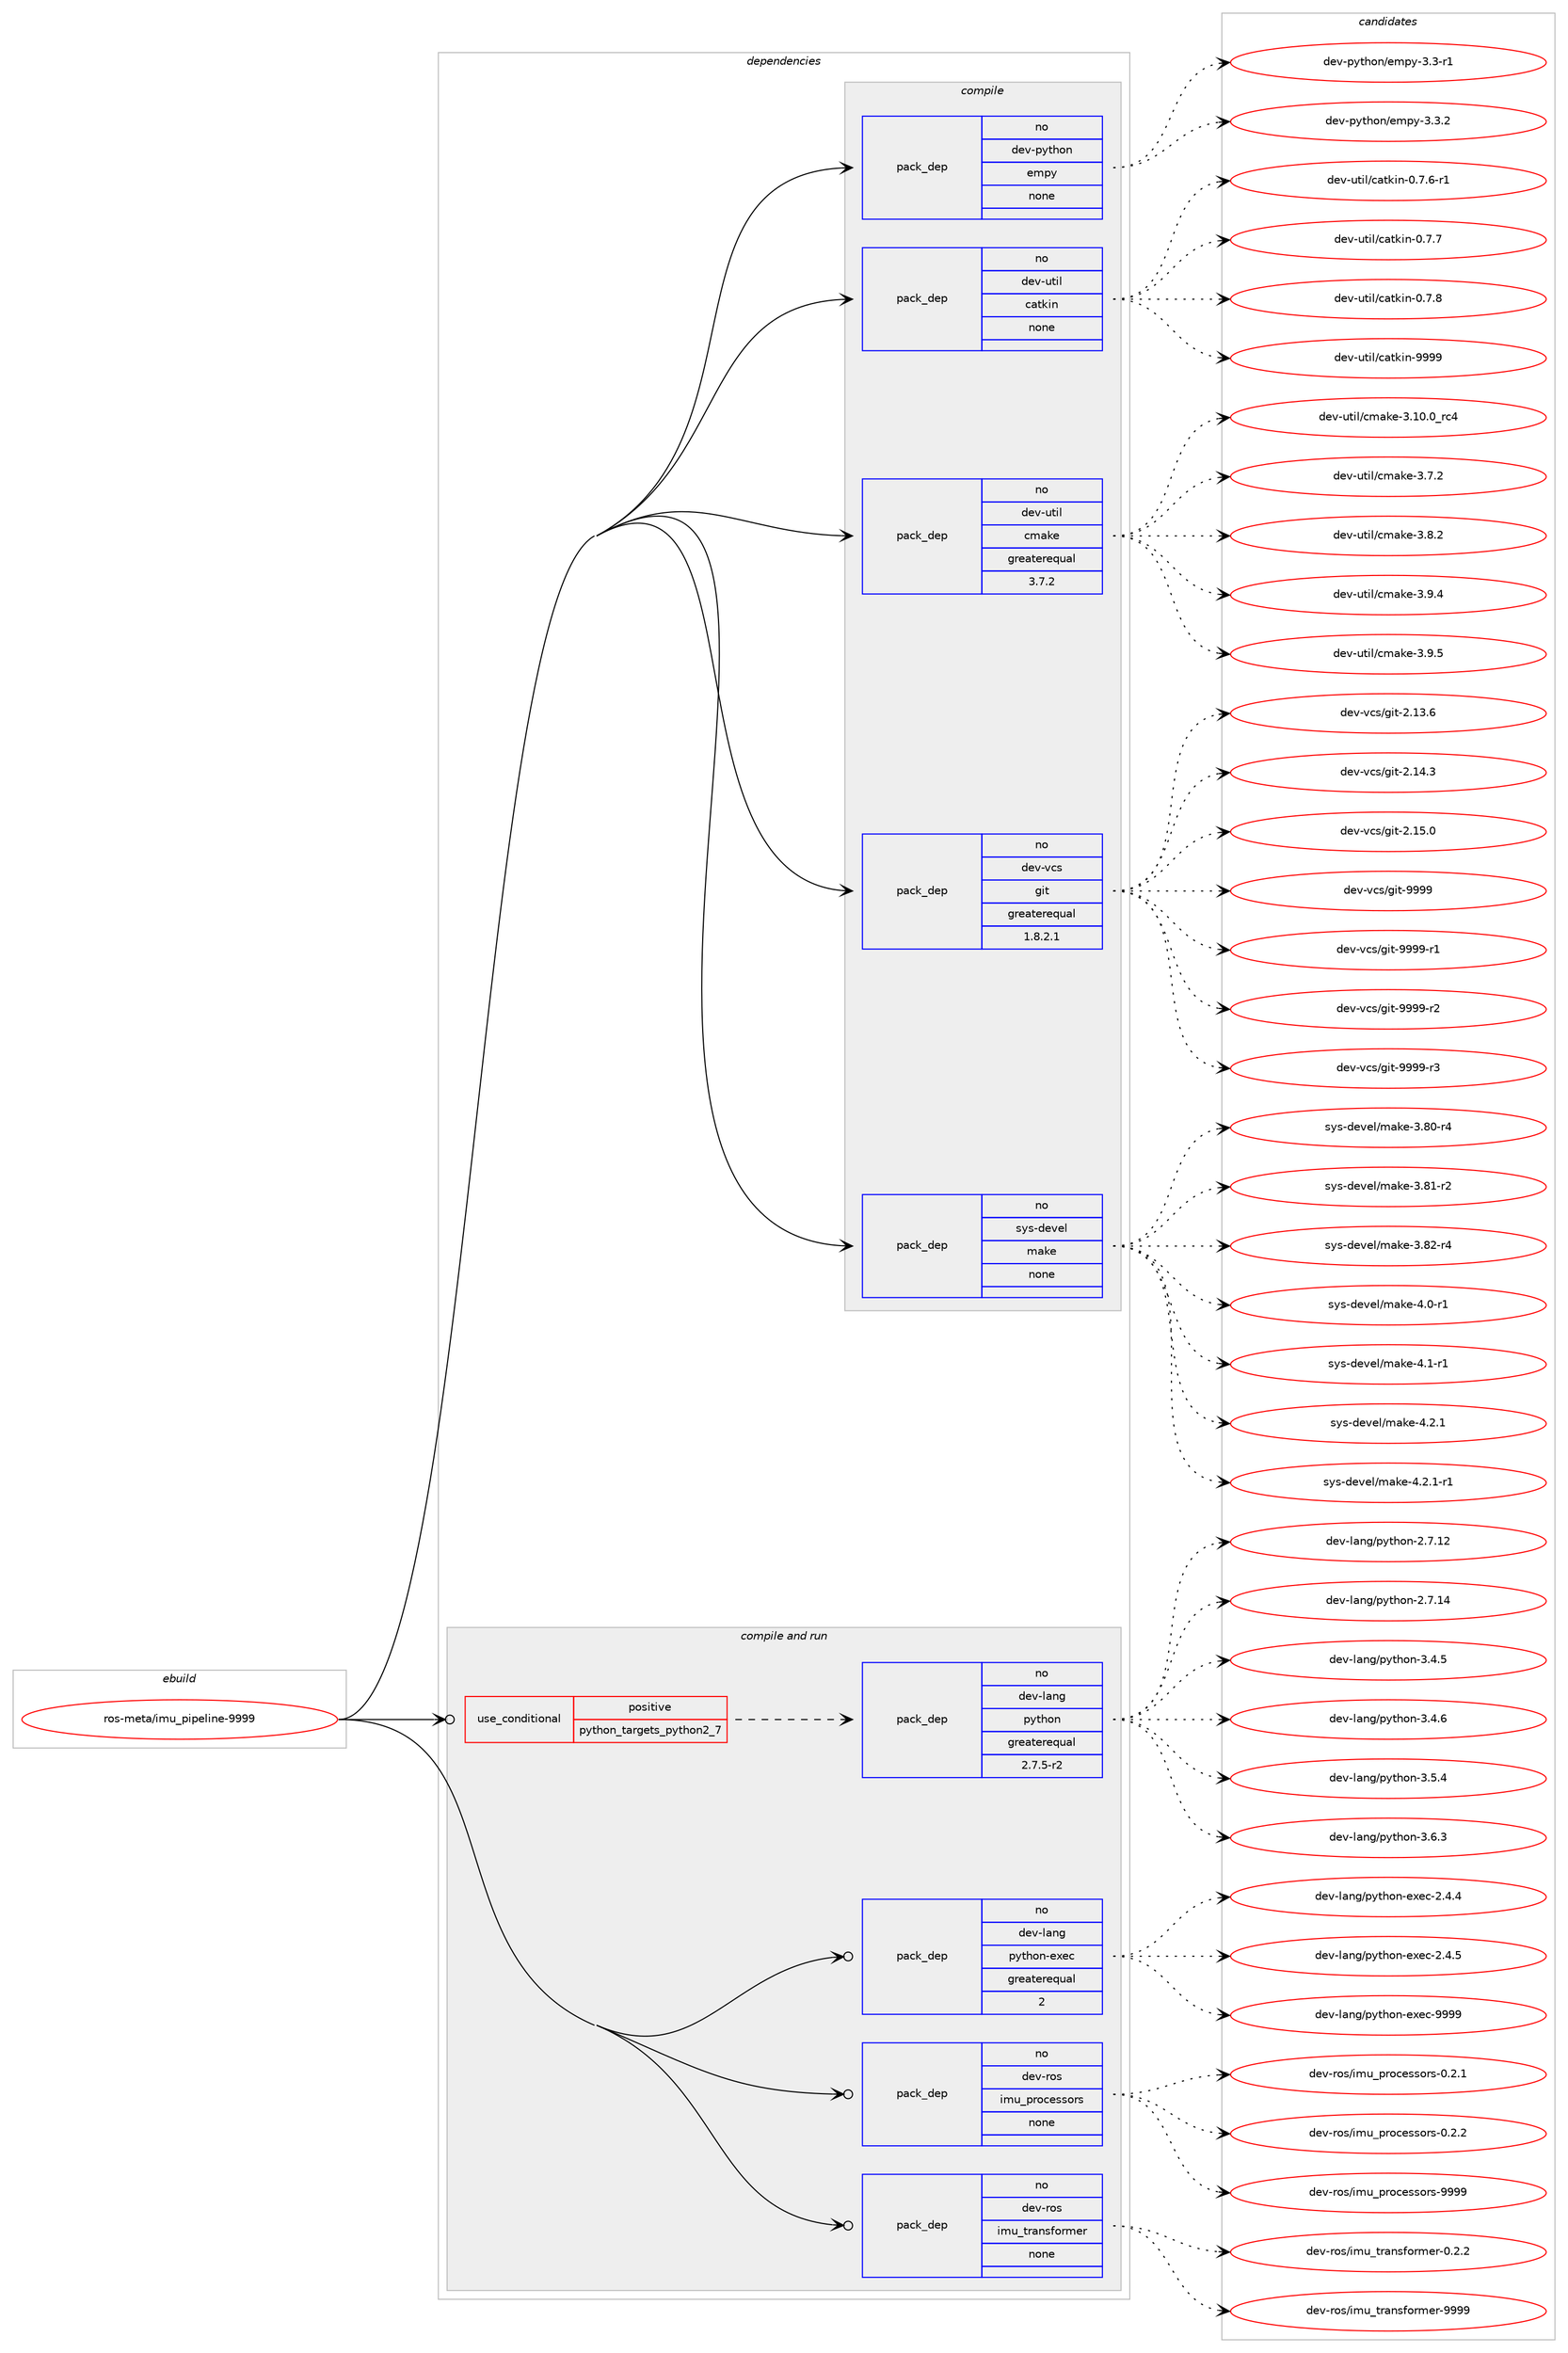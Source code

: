digraph prolog {

# *************
# Graph options
# *************

newrank=true;
concentrate=true;
compound=true;
graph [rankdir=LR,fontname=Helvetica,fontsize=10,ranksep=1.5];#, ranksep=2.5, nodesep=0.2];
edge  [arrowhead=vee];
node  [fontname=Helvetica,fontsize=10];

# **********
# The ebuild
# **********

subgraph cluster_leftcol {
color=gray;
rank=same;
label=<<i>ebuild</i>>;
id [label="ros-meta/imu_pipeline-9999", color=red, width=4, href="../ros-meta/imu_pipeline-9999.svg"];
}

# ****************
# The dependencies
# ****************

subgraph cluster_midcol {
color=gray;
label=<<i>dependencies</i>>;
subgraph cluster_compile {
fillcolor="#eeeeee";
style=filled;
label=<<i>compile</i>>;
subgraph pack325134 {
dependency441781 [label=<<TABLE BORDER="0" CELLBORDER="1" CELLSPACING="0" CELLPADDING="4" WIDTH="220"><TR><TD ROWSPAN="6" CELLPADDING="30">pack_dep</TD></TR><TR><TD WIDTH="110">no</TD></TR><TR><TD>dev-python</TD></TR><TR><TD>empy</TD></TR><TR><TD>none</TD></TR><TR><TD></TD></TR></TABLE>>, shape=none, color=blue];
}
id:e -> dependency441781:w [weight=20,style="solid",arrowhead="vee"];
subgraph pack325135 {
dependency441782 [label=<<TABLE BORDER="0" CELLBORDER="1" CELLSPACING="0" CELLPADDING="4" WIDTH="220"><TR><TD ROWSPAN="6" CELLPADDING="30">pack_dep</TD></TR><TR><TD WIDTH="110">no</TD></TR><TR><TD>dev-util</TD></TR><TR><TD>catkin</TD></TR><TR><TD>none</TD></TR><TR><TD></TD></TR></TABLE>>, shape=none, color=blue];
}
id:e -> dependency441782:w [weight=20,style="solid",arrowhead="vee"];
subgraph pack325136 {
dependency441783 [label=<<TABLE BORDER="0" CELLBORDER="1" CELLSPACING="0" CELLPADDING="4" WIDTH="220"><TR><TD ROWSPAN="6" CELLPADDING="30">pack_dep</TD></TR><TR><TD WIDTH="110">no</TD></TR><TR><TD>dev-util</TD></TR><TR><TD>cmake</TD></TR><TR><TD>greaterequal</TD></TR><TR><TD>3.7.2</TD></TR></TABLE>>, shape=none, color=blue];
}
id:e -> dependency441783:w [weight=20,style="solid",arrowhead="vee"];
subgraph pack325137 {
dependency441784 [label=<<TABLE BORDER="0" CELLBORDER="1" CELLSPACING="0" CELLPADDING="4" WIDTH="220"><TR><TD ROWSPAN="6" CELLPADDING="30">pack_dep</TD></TR><TR><TD WIDTH="110">no</TD></TR><TR><TD>dev-vcs</TD></TR><TR><TD>git</TD></TR><TR><TD>greaterequal</TD></TR><TR><TD>1.8.2.1</TD></TR></TABLE>>, shape=none, color=blue];
}
id:e -> dependency441784:w [weight=20,style="solid",arrowhead="vee"];
subgraph pack325138 {
dependency441785 [label=<<TABLE BORDER="0" CELLBORDER="1" CELLSPACING="0" CELLPADDING="4" WIDTH="220"><TR><TD ROWSPAN="6" CELLPADDING="30">pack_dep</TD></TR><TR><TD WIDTH="110">no</TD></TR><TR><TD>sys-devel</TD></TR><TR><TD>make</TD></TR><TR><TD>none</TD></TR><TR><TD></TD></TR></TABLE>>, shape=none, color=blue];
}
id:e -> dependency441785:w [weight=20,style="solid",arrowhead="vee"];
}
subgraph cluster_compileandrun {
fillcolor="#eeeeee";
style=filled;
label=<<i>compile and run</i>>;
subgraph cond108998 {
dependency441786 [label=<<TABLE BORDER="0" CELLBORDER="1" CELLSPACING="0" CELLPADDING="4"><TR><TD ROWSPAN="3" CELLPADDING="10">use_conditional</TD></TR><TR><TD>positive</TD></TR><TR><TD>python_targets_python2_7</TD></TR></TABLE>>, shape=none, color=red];
subgraph pack325139 {
dependency441787 [label=<<TABLE BORDER="0" CELLBORDER="1" CELLSPACING="0" CELLPADDING="4" WIDTH="220"><TR><TD ROWSPAN="6" CELLPADDING="30">pack_dep</TD></TR><TR><TD WIDTH="110">no</TD></TR><TR><TD>dev-lang</TD></TR><TR><TD>python</TD></TR><TR><TD>greaterequal</TD></TR><TR><TD>2.7.5-r2</TD></TR></TABLE>>, shape=none, color=blue];
}
dependency441786:e -> dependency441787:w [weight=20,style="dashed",arrowhead="vee"];
}
id:e -> dependency441786:w [weight=20,style="solid",arrowhead="odotvee"];
subgraph pack325140 {
dependency441788 [label=<<TABLE BORDER="0" CELLBORDER="1" CELLSPACING="0" CELLPADDING="4" WIDTH="220"><TR><TD ROWSPAN="6" CELLPADDING="30">pack_dep</TD></TR><TR><TD WIDTH="110">no</TD></TR><TR><TD>dev-lang</TD></TR><TR><TD>python-exec</TD></TR><TR><TD>greaterequal</TD></TR><TR><TD>2</TD></TR></TABLE>>, shape=none, color=blue];
}
id:e -> dependency441788:w [weight=20,style="solid",arrowhead="odotvee"];
subgraph pack325141 {
dependency441789 [label=<<TABLE BORDER="0" CELLBORDER="1" CELLSPACING="0" CELLPADDING="4" WIDTH="220"><TR><TD ROWSPAN="6" CELLPADDING="30">pack_dep</TD></TR><TR><TD WIDTH="110">no</TD></TR><TR><TD>dev-ros</TD></TR><TR><TD>imu_processors</TD></TR><TR><TD>none</TD></TR><TR><TD></TD></TR></TABLE>>, shape=none, color=blue];
}
id:e -> dependency441789:w [weight=20,style="solid",arrowhead="odotvee"];
subgraph pack325142 {
dependency441790 [label=<<TABLE BORDER="0" CELLBORDER="1" CELLSPACING="0" CELLPADDING="4" WIDTH="220"><TR><TD ROWSPAN="6" CELLPADDING="30">pack_dep</TD></TR><TR><TD WIDTH="110">no</TD></TR><TR><TD>dev-ros</TD></TR><TR><TD>imu_transformer</TD></TR><TR><TD>none</TD></TR><TR><TD></TD></TR></TABLE>>, shape=none, color=blue];
}
id:e -> dependency441790:w [weight=20,style="solid",arrowhead="odotvee"];
}
subgraph cluster_run {
fillcolor="#eeeeee";
style=filled;
label=<<i>run</i>>;
}
}

# **************
# The candidates
# **************

subgraph cluster_choices {
rank=same;
color=gray;
label=<<i>candidates</i>>;

subgraph choice325134 {
color=black;
nodesep=1;
choice1001011184511212111610411111047101109112121455146514511449 [label="dev-python/empy-3.3-r1", color=red, width=4,href="../dev-python/empy-3.3-r1.svg"];
choice1001011184511212111610411111047101109112121455146514650 [label="dev-python/empy-3.3.2", color=red, width=4,href="../dev-python/empy-3.3.2.svg"];
dependency441781:e -> choice1001011184511212111610411111047101109112121455146514511449:w [style=dotted,weight="100"];
dependency441781:e -> choice1001011184511212111610411111047101109112121455146514650:w [style=dotted,weight="100"];
}
subgraph choice325135 {
color=black;
nodesep=1;
choice100101118451171161051084799971161071051104548465546544511449 [label="dev-util/catkin-0.7.6-r1", color=red, width=4,href="../dev-util/catkin-0.7.6-r1.svg"];
choice10010111845117116105108479997116107105110454846554655 [label="dev-util/catkin-0.7.7", color=red, width=4,href="../dev-util/catkin-0.7.7.svg"];
choice10010111845117116105108479997116107105110454846554656 [label="dev-util/catkin-0.7.8", color=red, width=4,href="../dev-util/catkin-0.7.8.svg"];
choice100101118451171161051084799971161071051104557575757 [label="dev-util/catkin-9999", color=red, width=4,href="../dev-util/catkin-9999.svg"];
dependency441782:e -> choice100101118451171161051084799971161071051104548465546544511449:w [style=dotted,weight="100"];
dependency441782:e -> choice10010111845117116105108479997116107105110454846554655:w [style=dotted,weight="100"];
dependency441782:e -> choice10010111845117116105108479997116107105110454846554656:w [style=dotted,weight="100"];
dependency441782:e -> choice100101118451171161051084799971161071051104557575757:w [style=dotted,weight="100"];
}
subgraph choice325136 {
color=black;
nodesep=1;
choice1001011184511711610510847991099710710145514649484648951149952 [label="dev-util/cmake-3.10.0_rc4", color=red, width=4,href="../dev-util/cmake-3.10.0_rc4.svg"];
choice10010111845117116105108479910997107101455146554650 [label="dev-util/cmake-3.7.2", color=red, width=4,href="../dev-util/cmake-3.7.2.svg"];
choice10010111845117116105108479910997107101455146564650 [label="dev-util/cmake-3.8.2", color=red, width=4,href="../dev-util/cmake-3.8.2.svg"];
choice10010111845117116105108479910997107101455146574652 [label="dev-util/cmake-3.9.4", color=red, width=4,href="../dev-util/cmake-3.9.4.svg"];
choice10010111845117116105108479910997107101455146574653 [label="dev-util/cmake-3.9.5", color=red, width=4,href="../dev-util/cmake-3.9.5.svg"];
dependency441783:e -> choice1001011184511711610510847991099710710145514649484648951149952:w [style=dotted,weight="100"];
dependency441783:e -> choice10010111845117116105108479910997107101455146554650:w [style=dotted,weight="100"];
dependency441783:e -> choice10010111845117116105108479910997107101455146564650:w [style=dotted,weight="100"];
dependency441783:e -> choice10010111845117116105108479910997107101455146574652:w [style=dotted,weight="100"];
dependency441783:e -> choice10010111845117116105108479910997107101455146574653:w [style=dotted,weight="100"];
}
subgraph choice325137 {
color=black;
nodesep=1;
choice10010111845118991154710310511645504649514654 [label="dev-vcs/git-2.13.6", color=red, width=4,href="../dev-vcs/git-2.13.6.svg"];
choice10010111845118991154710310511645504649524651 [label="dev-vcs/git-2.14.3", color=red, width=4,href="../dev-vcs/git-2.14.3.svg"];
choice10010111845118991154710310511645504649534648 [label="dev-vcs/git-2.15.0", color=red, width=4,href="../dev-vcs/git-2.15.0.svg"];
choice1001011184511899115471031051164557575757 [label="dev-vcs/git-9999", color=red, width=4,href="../dev-vcs/git-9999.svg"];
choice10010111845118991154710310511645575757574511449 [label="dev-vcs/git-9999-r1", color=red, width=4,href="../dev-vcs/git-9999-r1.svg"];
choice10010111845118991154710310511645575757574511450 [label="dev-vcs/git-9999-r2", color=red, width=4,href="../dev-vcs/git-9999-r2.svg"];
choice10010111845118991154710310511645575757574511451 [label="dev-vcs/git-9999-r3", color=red, width=4,href="../dev-vcs/git-9999-r3.svg"];
dependency441784:e -> choice10010111845118991154710310511645504649514654:w [style=dotted,weight="100"];
dependency441784:e -> choice10010111845118991154710310511645504649524651:w [style=dotted,weight="100"];
dependency441784:e -> choice10010111845118991154710310511645504649534648:w [style=dotted,weight="100"];
dependency441784:e -> choice1001011184511899115471031051164557575757:w [style=dotted,weight="100"];
dependency441784:e -> choice10010111845118991154710310511645575757574511449:w [style=dotted,weight="100"];
dependency441784:e -> choice10010111845118991154710310511645575757574511450:w [style=dotted,weight="100"];
dependency441784:e -> choice10010111845118991154710310511645575757574511451:w [style=dotted,weight="100"];
}
subgraph choice325138 {
color=black;
nodesep=1;
choice11512111545100101118101108471099710710145514656484511452 [label="sys-devel/make-3.80-r4", color=red, width=4,href="../sys-devel/make-3.80-r4.svg"];
choice11512111545100101118101108471099710710145514656494511450 [label="sys-devel/make-3.81-r2", color=red, width=4,href="../sys-devel/make-3.81-r2.svg"];
choice11512111545100101118101108471099710710145514656504511452 [label="sys-devel/make-3.82-r4", color=red, width=4,href="../sys-devel/make-3.82-r4.svg"];
choice115121115451001011181011084710997107101455246484511449 [label="sys-devel/make-4.0-r1", color=red, width=4,href="../sys-devel/make-4.0-r1.svg"];
choice115121115451001011181011084710997107101455246494511449 [label="sys-devel/make-4.1-r1", color=red, width=4,href="../sys-devel/make-4.1-r1.svg"];
choice115121115451001011181011084710997107101455246504649 [label="sys-devel/make-4.2.1", color=red, width=4,href="../sys-devel/make-4.2.1.svg"];
choice1151211154510010111810110847109971071014552465046494511449 [label="sys-devel/make-4.2.1-r1", color=red, width=4,href="../sys-devel/make-4.2.1-r1.svg"];
dependency441785:e -> choice11512111545100101118101108471099710710145514656484511452:w [style=dotted,weight="100"];
dependency441785:e -> choice11512111545100101118101108471099710710145514656494511450:w [style=dotted,weight="100"];
dependency441785:e -> choice11512111545100101118101108471099710710145514656504511452:w [style=dotted,weight="100"];
dependency441785:e -> choice115121115451001011181011084710997107101455246484511449:w [style=dotted,weight="100"];
dependency441785:e -> choice115121115451001011181011084710997107101455246494511449:w [style=dotted,weight="100"];
dependency441785:e -> choice115121115451001011181011084710997107101455246504649:w [style=dotted,weight="100"];
dependency441785:e -> choice1151211154510010111810110847109971071014552465046494511449:w [style=dotted,weight="100"];
}
subgraph choice325139 {
color=black;
nodesep=1;
choice10010111845108971101034711212111610411111045504655464950 [label="dev-lang/python-2.7.12", color=red, width=4,href="../dev-lang/python-2.7.12.svg"];
choice10010111845108971101034711212111610411111045504655464952 [label="dev-lang/python-2.7.14", color=red, width=4,href="../dev-lang/python-2.7.14.svg"];
choice100101118451089711010347112121116104111110455146524653 [label="dev-lang/python-3.4.5", color=red, width=4,href="../dev-lang/python-3.4.5.svg"];
choice100101118451089711010347112121116104111110455146524654 [label="dev-lang/python-3.4.6", color=red, width=4,href="../dev-lang/python-3.4.6.svg"];
choice100101118451089711010347112121116104111110455146534652 [label="dev-lang/python-3.5.4", color=red, width=4,href="../dev-lang/python-3.5.4.svg"];
choice100101118451089711010347112121116104111110455146544651 [label="dev-lang/python-3.6.3", color=red, width=4,href="../dev-lang/python-3.6.3.svg"];
dependency441787:e -> choice10010111845108971101034711212111610411111045504655464950:w [style=dotted,weight="100"];
dependency441787:e -> choice10010111845108971101034711212111610411111045504655464952:w [style=dotted,weight="100"];
dependency441787:e -> choice100101118451089711010347112121116104111110455146524653:w [style=dotted,weight="100"];
dependency441787:e -> choice100101118451089711010347112121116104111110455146524654:w [style=dotted,weight="100"];
dependency441787:e -> choice100101118451089711010347112121116104111110455146534652:w [style=dotted,weight="100"];
dependency441787:e -> choice100101118451089711010347112121116104111110455146544651:w [style=dotted,weight="100"];
}
subgraph choice325140 {
color=black;
nodesep=1;
choice1001011184510897110103471121211161041111104510112010199455046524652 [label="dev-lang/python-exec-2.4.4", color=red, width=4,href="../dev-lang/python-exec-2.4.4.svg"];
choice1001011184510897110103471121211161041111104510112010199455046524653 [label="dev-lang/python-exec-2.4.5", color=red, width=4,href="../dev-lang/python-exec-2.4.5.svg"];
choice10010111845108971101034711212111610411111045101120101994557575757 [label="dev-lang/python-exec-9999", color=red, width=4,href="../dev-lang/python-exec-9999.svg"];
dependency441788:e -> choice1001011184510897110103471121211161041111104510112010199455046524652:w [style=dotted,weight="100"];
dependency441788:e -> choice1001011184510897110103471121211161041111104510112010199455046524653:w [style=dotted,weight="100"];
dependency441788:e -> choice10010111845108971101034711212111610411111045101120101994557575757:w [style=dotted,weight="100"];
}
subgraph choice325141 {
color=black;
nodesep=1;
choice10010111845114111115471051091179511211411199101115115111114115454846504649 [label="dev-ros/imu_processors-0.2.1", color=red, width=4,href="../dev-ros/imu_processors-0.2.1.svg"];
choice10010111845114111115471051091179511211411199101115115111114115454846504650 [label="dev-ros/imu_processors-0.2.2", color=red, width=4,href="../dev-ros/imu_processors-0.2.2.svg"];
choice100101118451141111154710510911795112114111991011151151111141154557575757 [label="dev-ros/imu_processors-9999", color=red, width=4,href="../dev-ros/imu_processors-9999.svg"];
dependency441789:e -> choice10010111845114111115471051091179511211411199101115115111114115454846504649:w [style=dotted,weight="100"];
dependency441789:e -> choice10010111845114111115471051091179511211411199101115115111114115454846504650:w [style=dotted,weight="100"];
dependency441789:e -> choice100101118451141111154710510911795112114111991011151151111141154557575757:w [style=dotted,weight="100"];
}
subgraph choice325142 {
color=black;
nodesep=1;
choice10010111845114111115471051091179511611497110115102111114109101114454846504650 [label="dev-ros/imu_transformer-0.2.2", color=red, width=4,href="../dev-ros/imu_transformer-0.2.2.svg"];
choice100101118451141111154710510911795116114971101151021111141091011144557575757 [label="dev-ros/imu_transformer-9999", color=red, width=4,href="../dev-ros/imu_transformer-9999.svg"];
dependency441790:e -> choice10010111845114111115471051091179511611497110115102111114109101114454846504650:w [style=dotted,weight="100"];
dependency441790:e -> choice100101118451141111154710510911795116114971101151021111141091011144557575757:w [style=dotted,weight="100"];
}
}

}
